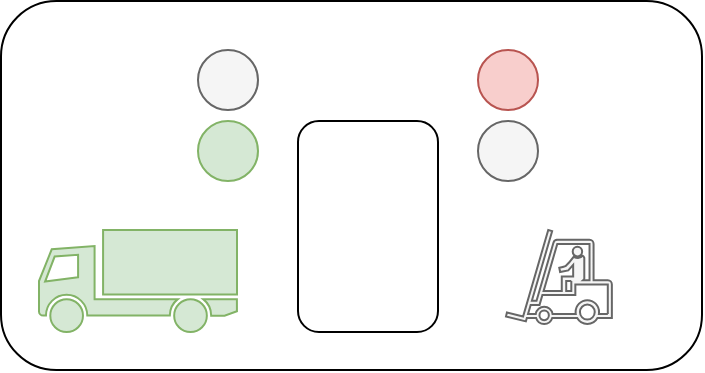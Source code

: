 <mxfile version="13.1.5" type="github"><diagram id="bTgSsePA10s61gYjHdQO" name="Page-1"><mxGraphModel dx="763" dy="423" grid="1" gridSize="10" guides="1" tooltips="1" connect="1" arrows="1" fold="1" page="1" pageScale="1" pageWidth="850" pageHeight="1100" math="0" shadow="0"><root><mxCell id="0"/><mxCell id="1" parent="0"/><mxCell id="qMB9G1cl1bZ-sTiWWD3Z-2" value="" style="rounded=1;whiteSpace=wrap;html=1;" vertex="1" parent="1"><mxGeometry x="111.5" y="175.5" width="350.5" height="184.5" as="geometry"/></mxCell><mxCell id="qMB9G1cl1bZ-sTiWWD3Z-1" value="" style="rounded=1;whiteSpace=wrap;html=1;" vertex="1" parent="1"><mxGeometry x="260" y="235.5" width="70" height="105.5" as="geometry"/></mxCell><mxCell id="qMB9G1cl1bZ-sTiWWD3Z-5" value="" style="shape=mxgraph.signs.transportation.truck_1;html=1;pointerEvents=1;fillColor=#d5e8d4;strokeColor=#82b366;verticalLabelPosition=bottom;verticalAlign=top;align=center;" vertex="1" parent="1"><mxGeometry x="130.5" y="290" width="99" height="51" as="geometry"/></mxCell><mxCell id="qMB9G1cl1bZ-sTiWWD3Z-6" value="" style="shape=mxgraph.signs.transportation.forklift;html=1;pointerEvents=1;verticalLabelPosition=bottom;verticalAlign=top;align=center;fillColor=#f5f5f5;strokeColor=#666666;fontColor=#333333;" vertex="1" parent="1"><mxGeometry x="364" y="290" width="52.94" height="47" as="geometry"/></mxCell><mxCell id="qMB9G1cl1bZ-sTiWWD3Z-7" value="" style="ellipse;whiteSpace=wrap;html=1;aspect=fixed;fillColor=#f5f5f5;strokeColor=#666666;fontColor=#333333;" vertex="1" parent="1"><mxGeometry x="210" y="200" width="30" height="30" as="geometry"/></mxCell><mxCell id="qMB9G1cl1bZ-sTiWWD3Z-8" value="" style="ellipse;whiteSpace=wrap;html=1;aspect=fixed;fillColor=#d5e8d4;strokeColor=#82b366;" vertex="1" parent="1"><mxGeometry x="210" y="235.5" width="30" height="30" as="geometry"/></mxCell><mxCell id="qMB9G1cl1bZ-sTiWWD3Z-9" value="" style="ellipse;whiteSpace=wrap;html=1;aspect=fixed;fillColor=#f8cecc;strokeColor=#b85450;" vertex="1" parent="1"><mxGeometry x="350" y="200" width="30" height="30" as="geometry"/></mxCell><mxCell id="qMB9G1cl1bZ-sTiWWD3Z-10" value="" style="ellipse;whiteSpace=wrap;html=1;aspect=fixed;fillColor=#f5f5f5;strokeColor=#666666;fontColor=#333333;" vertex="1" parent="1"><mxGeometry x="350" y="235.5" width="30" height="30" as="geometry"/></mxCell></root></mxGraphModel></diagram></mxfile>
